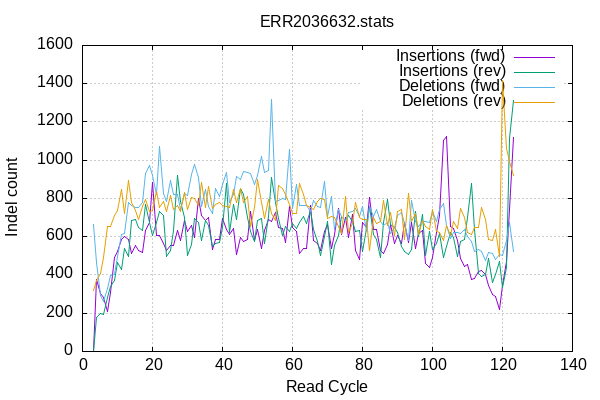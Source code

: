 
        set terminal png size 600,400 truecolor
        set output "ERR2036632-indel-cycles.png"
        set grid xtics ytics y2tics back lc rgb "#cccccc"
        set style line 1 linetype 1  linecolor rgb "red"
        set style line 2 linetype 2  linecolor rgb "black"
        set style line 3 linetype 3  linecolor rgb "green"
        set style line 4 linetype 4  linecolor rgb "blue"
        set style increment user
        set ylabel "Indel count"
        set xlabel "Read Cycle"
        set title "ERR2036632.stats" noenhanced
    plot '-' w l ti 'Insertions (fwd)', '' w l ti 'Insertions (rev)', '' w l ti 'Deletions (fwd)', '' w l ti 'Deletions (rev)'
3	0
4	376
5	303
6	282
7	209
8	309
9	489
10	522
11	585
12	602
13	587
14	514
15	554
16	529
17	517
18	632
19	675
20	886
21	607
22	608
23	567
24	526
25	554
26	553
27	635
28	580
29	687
30	626
31	659
32	594
33	798
34	709
35	684
36	699
37	531
38	588
39	587
40	696
41	639
42	612
43	643
44	506
45	594
46	574
47	585
48	732
49	582
50	638
51	541
52	633
53	691
54	682
55	728
56	649
57	641
58	568
59	757
60	647
61	625
62	510
63	539
64	536
65	764
66	582
67	563
68	527
69	625
70	662
71	540
72	611
73	746
74	611
75	702
76	595
77	714
78	528
79	479
80	677
81	648
82	807
83	639
84	640
85	526
86	514
87	559
88	662
89	563
90	609
91	564
92	672
93	569
94	676
95	540
96	618
97	635
98	460
99	439
100	490
101	622
102	712
103	1104
104	1122
105	651
106	642
107	583
108	484
109	443
110	454
111	377
112	380
113	419
114	426
115	403
116	345
117	297
118	290
119	217
120	346
121	470
122	745
123	1119
end
3	0
4	176
5	200
6	194
7	282
8	340
9	372
10	467
11	428
12	537
13	495
14	684
15	691
16	646
17	633
18	771
19	673
20	608
21	677
22	734
23	710
24	498
25	529
26	635
27	922
28	782
29	700
30	500
31	560
32	697
33	677
34	578
35	687
36	658
37	550
38	566
39	571
40	648
41	876
42	621
43	769
44	692
45	850
46	822
47	701
48	627
49	576
50	684
51	697
52	564
53	706
54	911
55	779
56	693
57	604
58	651
59	625
60	670
61	644
62	675
63	704
64	669
65	736
66	636
67	576
68	501
69	602
70	682
71	457
72	554
73	606
74	706
75	686
76	710
77	679
78	628
79	632
80	522
81	643
82	758
83	614
84	585
85	494
86	672
87	796
88	663
89	650
90	624
91	549
92	521
93	506
94	531
95	730
96	600
97	715
98	504
99	627
100	534
101	563
102	619
103	494
104	550
105	623
106	596
107	497
108	577
109	588
110	700
111	881
112	636
113	407
114	394
115	401
116	487
117	360
118	403
119	472
120	337
121	438
122	1114
123	1314
end
3	662
4	465
5	294
6	259
7	329
8	398
9	403
10	495
11	610
12	617
13	781
14	761
15	755
16	754
17	778
18	930
19	974
20	920
21	822
22	1074
23	827
24	784
25	894
26	820
27	822
28	742
29	825
30	815
31	926
32	977
33	909
34	759
35	849
36	756
37	723
38	851
39	811
40	874
41	936
42	778
43	820
44	915
45	900
46	941
47	936
48	933
49	874
50	920
51	1020
52	934
53	948
54	1320
55	782
56	790
57	799
58	793
59	1055
60	749
61	873
62	764
63	762
64	766
65	732
66	790
67	758
68	754
69	887
70	705
71	811
72	637
73	745
74	706
75	685
76	726
77	731
78	748
79	707
80	760
81	630
82	758
83	704
84	745
85	680
86	659
87	672
88	615
89	647
90	712
91	728
92	670
93	581
94	792
95	678
96	651
97	678
98	679
99	675
100	732
101	678
102	743
103	772
104	657
105	589
106	622
107	623
108	619
109	637
110	602
111	574
112	523
113	532
114	524
115	476
116	520
117	512
118	482
119	508
120	503
121	582
122	672
123	521
end
3	320
4	373
5	408
6	490
7	654
8	656
9	711
10	735
11	849
12	722
13	893
14	778
15	736
16	690
17	756
18	796
19	734
20	739
21	836
22	755
23	785
24	733
25	818
26	745
27	765
28	732
29	833
30	745
31	804
32	801
33	765
34	882
35	754
36	864
37	750
38	768
39	777
40	762
41	756
42	751
43	846
44	780
45	853
46	780
47	813
48	654
49	752
50	901
51	779
52	693
53	796
54	720
55	684
56	869
57	851
58	823
59	767
60	721
61	720
62	880
63	823
64	765
65	755
66	741
67	786
68	800
69	793
70	693
71	705
72	699
73	656
74	617
75	813
76	623
77	667
78	778
79	701
80	690
81	691
82	529
83	701
84	668
85	681
86	787
87	658
88	729
89	607
90	733
91	745
92	585
93	824
94	680
95	722
96	614
97	683
98	652
99	636
100	743
101	625
102	622
103	581
104	659
105	605
106	681
107	644
108	748
109	701
110	623
111	612
112	648
113	647
114	751
115	689
116	585
117	580
118	638
119	496
120	1418
121	1062
122	992
123	918
end
